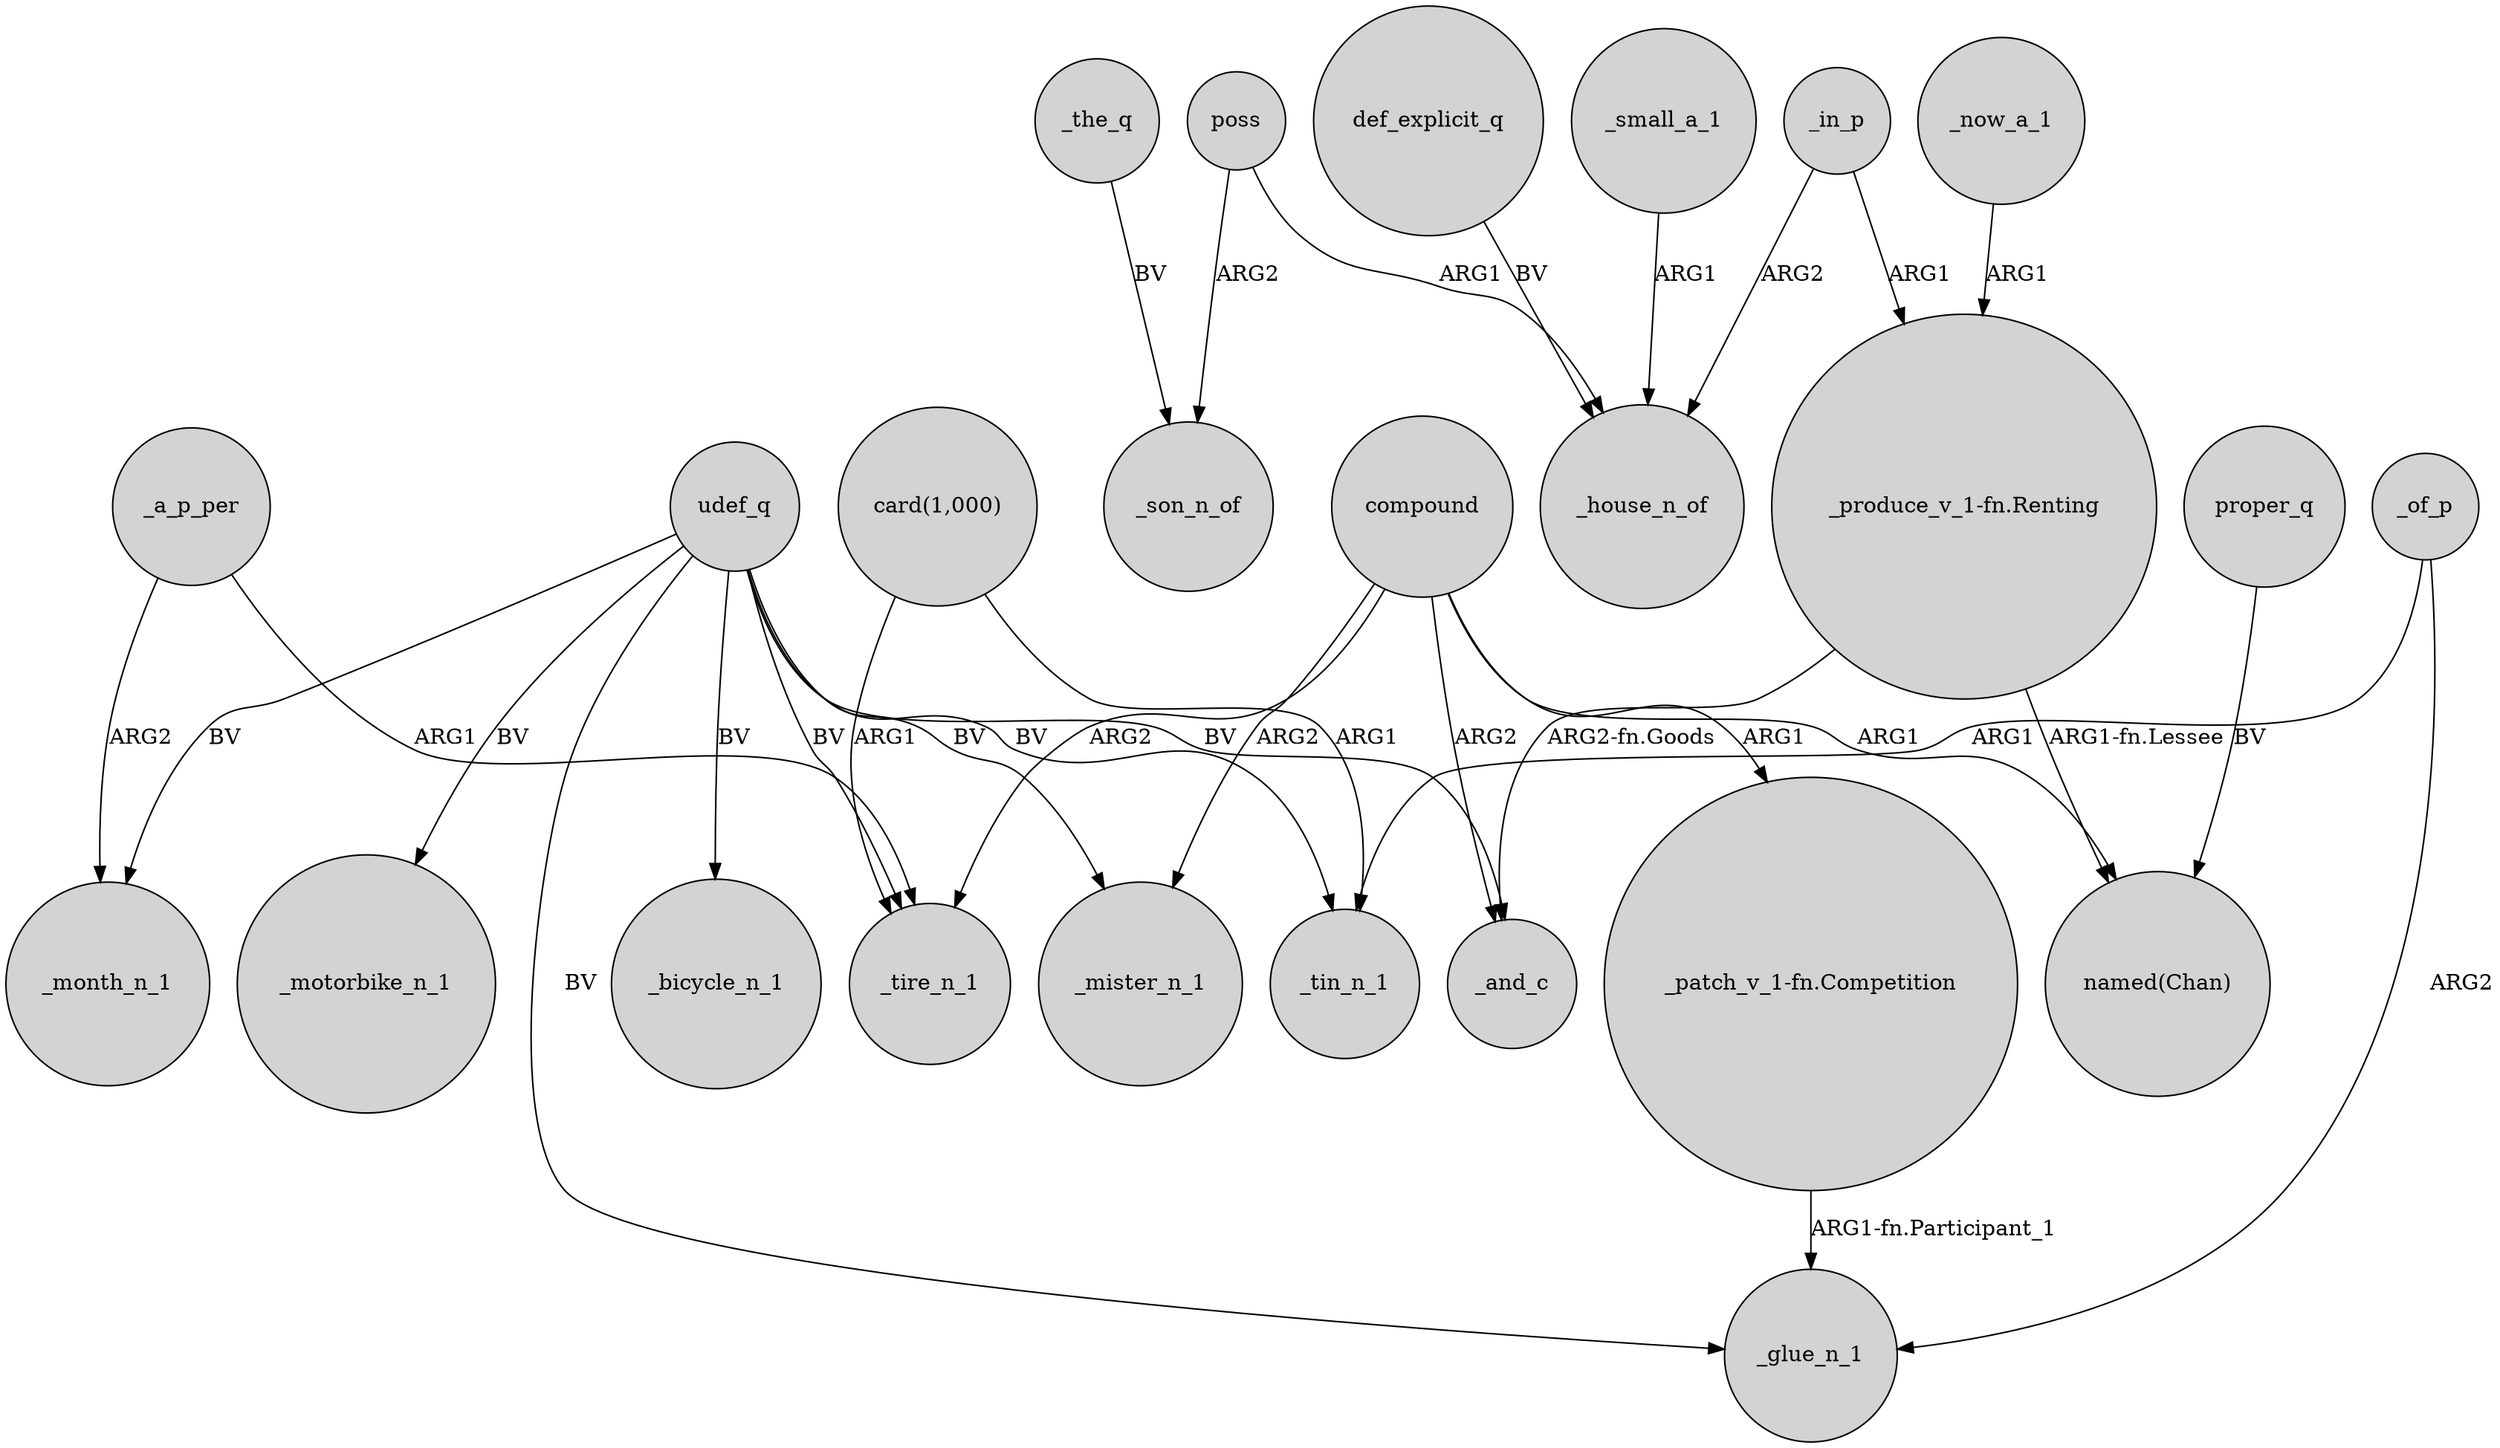 digraph {
	node [shape=circle style=filled]
	udef_q -> _month_n_1 [label=BV]
	compound -> _mister_n_1 [label=ARG2]
	compound -> "named(Chan)" [label=ARG1]
	_the_q -> _son_n_of [label=BV]
	_a_p_per -> _tire_n_1 [label=ARG1]
	"_produce_v_1-fn.Renting" -> _and_c [label="ARG2-fn.Goods"]
	"card(1,000)" -> _tire_n_1 [label=ARG1]
	poss -> _house_n_of [label=ARG1]
	poss -> _son_n_of [label=ARG2]
	udef_q -> _motorbike_n_1 [label=BV]
	compound -> _tire_n_1 [label=ARG2]
	udef_q -> _and_c [label=BV]
	udef_q -> _mister_n_1 [label=BV]
	compound -> _and_c [label=ARG2]
	_now_a_1 -> "_produce_v_1-fn.Renting" [label=ARG1]
	_a_p_per -> _month_n_1 [label=ARG2]
	def_explicit_q -> _house_n_of [label=BV]
	"_produce_v_1-fn.Renting" -> "named(Chan)" [label="ARG1-fn.Lessee"]
	_in_p -> "_produce_v_1-fn.Renting" [label=ARG1]
	_of_p -> _glue_n_1 [label=ARG2]
	udef_q -> _bicycle_n_1 [label=BV]
	proper_q -> "named(Chan)" [label=BV]
	udef_q -> _glue_n_1 [label=BV]
	_in_p -> _house_n_of [label=ARG2]
	"_patch_v_1-fn.Competition" -> _glue_n_1 [label="ARG1-fn.Participant_1"]
	compound -> "_patch_v_1-fn.Competition" [label=ARG1]
	udef_q -> _tin_n_1 [label=BV]
	"card(1,000)" -> _tin_n_1 [label=ARG1]
	_small_a_1 -> _house_n_of [label=ARG1]
	udef_q -> _tire_n_1 [label=BV]
	_of_p -> _tin_n_1 [label=ARG1]
}
